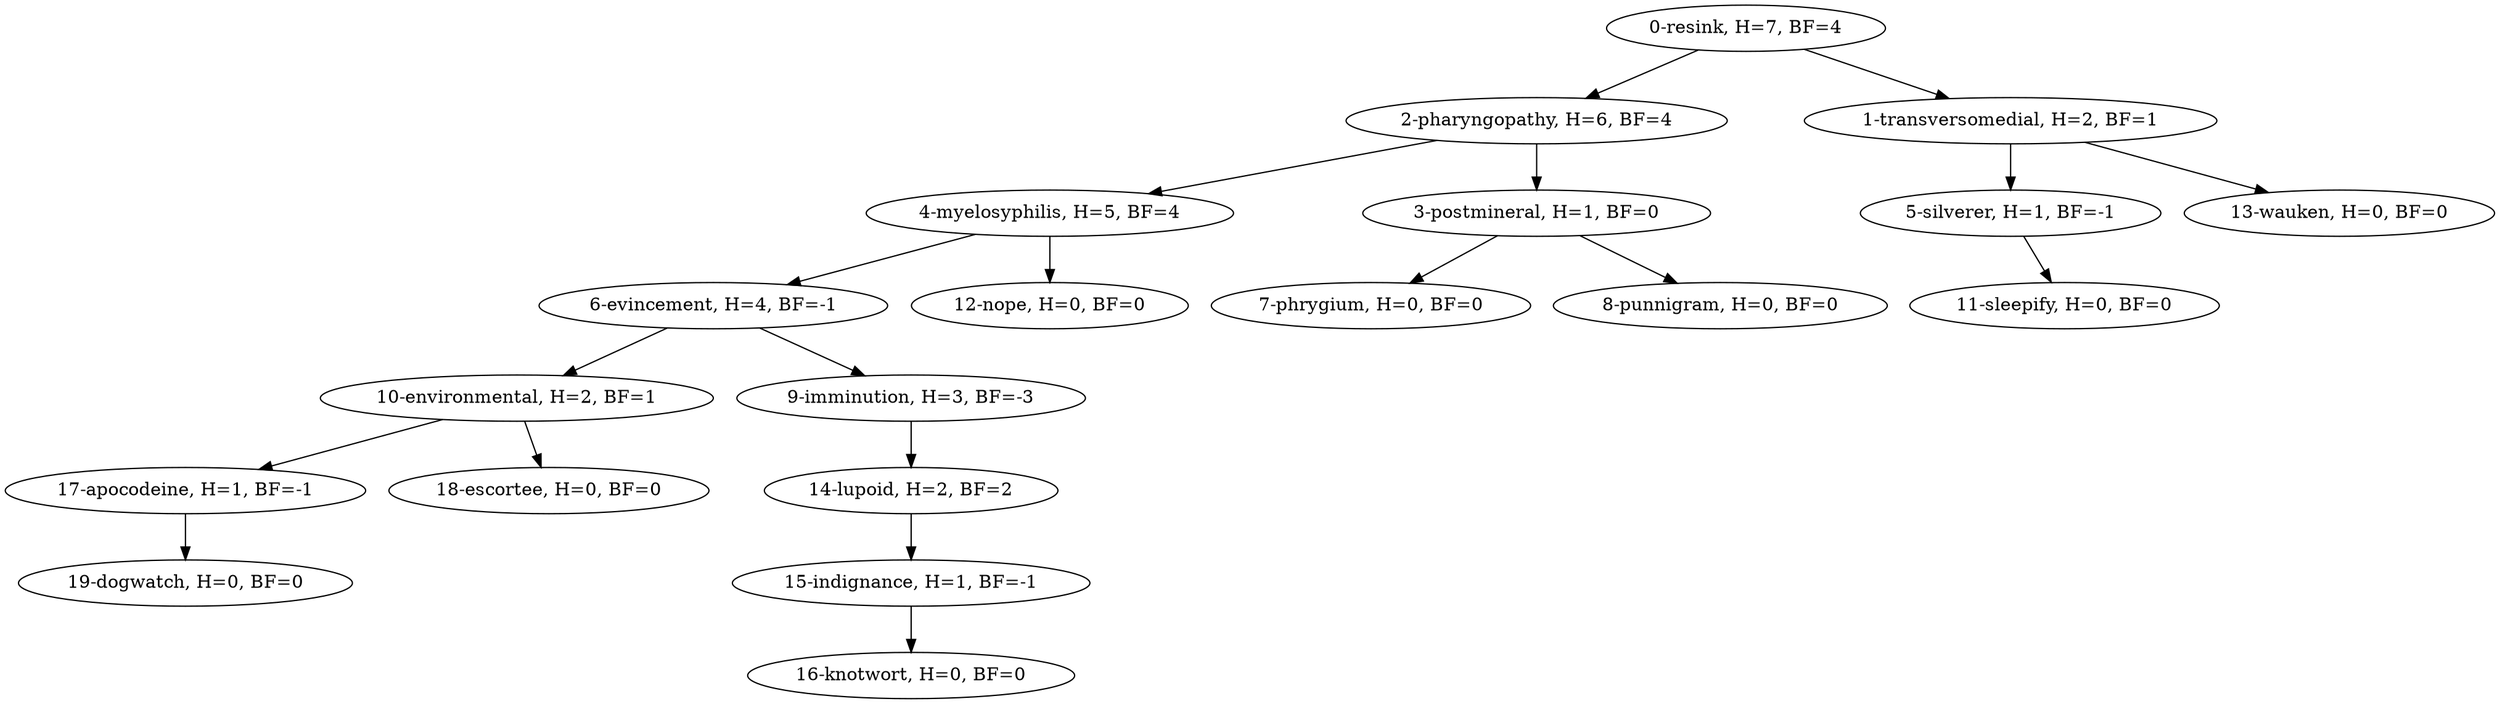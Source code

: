 digraph g { 
 node17 [label="17-apocodeine, H=1, BF=-1"];
 node19 [label="19-dogwatch, H=0, BF=0"];
 node10 [label="10-environmental, H=2, BF=1"];
 node18 [label="18-escortee, H=0, BF=0"];
 node6 [label="6-evincement, H=4, BF=-1"];
 node9 [label="9-imminution, H=3, BF=-3"];
 node15 [label="15-indignance, H=1, BF=-1"];
 node16 [label="16-knotwort, H=0, BF=0"];
 node14 [label="14-lupoid, H=2, BF=2"];
 node4 [label="4-myelosyphilis, H=5, BF=4"];
 node12 [label="12-nope, H=0, BF=0"];
 node2 [label="2-pharyngopathy, H=6, BF=4"];
 node7 [label="7-phrygium, H=0, BF=0"];
 node3 [label="3-postmineral, H=1, BF=0"];
 node8 [label="8-punnigram, H=0, BF=0"];
 node0 [label="0-resink, H=7, BF=4"];
 node5 [label="5-silverer, H=1, BF=-1"];
 node11 [label="11-sleepify, H=0, BF=0"];
 node1 [label="1-transversomedial, H=2, BF=1"];
 node13 [label="13-wauken, H=0, BF=0"];
  node0 -> node2;
  node2 -> node4;
  node4 -> node6;
  node6 -> node10;
  node10 -> node17;
  node17 -> node19;
  node10 -> node18;
  node6 -> node9;
  node9 -> node14;
  node14 -> node15;
  node15 -> node16;
  node4 -> node12;
  node2 -> node3;
  node3 -> node7;
  node3 -> node8;
  node0 -> node1;
  node1 -> node5;
  node5 -> node11;
  node1 -> node13;
} 
